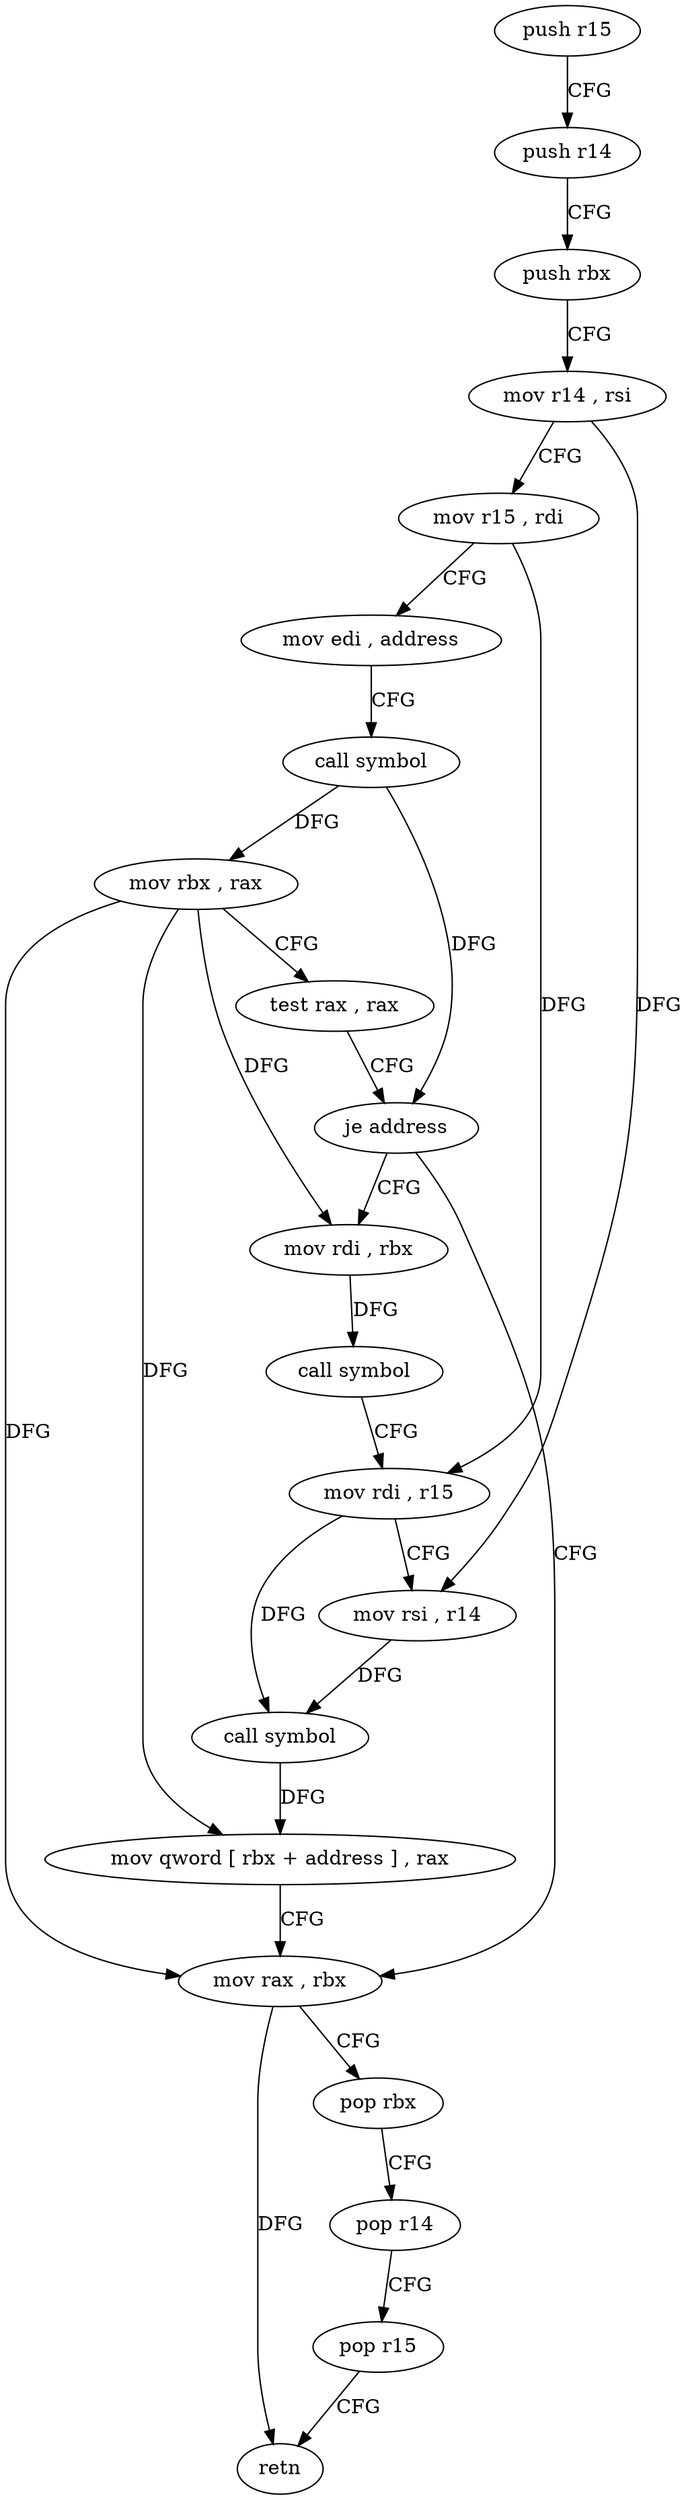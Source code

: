 digraph "func" {
"103600" [label = "push r15" ]
"103602" [label = "push r14" ]
"103604" [label = "push rbx" ]
"103605" [label = "mov r14 , rsi" ]
"103608" [label = "mov r15 , rdi" ]
"103611" [label = "mov edi , address" ]
"103616" [label = "call symbol" ]
"103621" [label = "mov rbx , rax" ]
"103624" [label = "test rax , rax" ]
"103627" [label = "je address" ]
"103652" [label = "mov rax , rbx" ]
"103629" [label = "mov rdi , rbx" ]
"103655" [label = "pop rbx" ]
"103656" [label = "pop r14" ]
"103658" [label = "pop r15" ]
"103660" [label = "retn" ]
"103632" [label = "call symbol" ]
"103637" [label = "mov rdi , r15" ]
"103640" [label = "mov rsi , r14" ]
"103643" [label = "call symbol" ]
"103648" [label = "mov qword [ rbx + address ] , rax" ]
"103600" -> "103602" [ label = "CFG" ]
"103602" -> "103604" [ label = "CFG" ]
"103604" -> "103605" [ label = "CFG" ]
"103605" -> "103608" [ label = "CFG" ]
"103605" -> "103640" [ label = "DFG" ]
"103608" -> "103611" [ label = "CFG" ]
"103608" -> "103637" [ label = "DFG" ]
"103611" -> "103616" [ label = "CFG" ]
"103616" -> "103621" [ label = "DFG" ]
"103616" -> "103627" [ label = "DFG" ]
"103621" -> "103624" [ label = "CFG" ]
"103621" -> "103652" [ label = "DFG" ]
"103621" -> "103629" [ label = "DFG" ]
"103621" -> "103648" [ label = "DFG" ]
"103624" -> "103627" [ label = "CFG" ]
"103627" -> "103652" [ label = "CFG" ]
"103627" -> "103629" [ label = "CFG" ]
"103652" -> "103655" [ label = "CFG" ]
"103652" -> "103660" [ label = "DFG" ]
"103629" -> "103632" [ label = "DFG" ]
"103655" -> "103656" [ label = "CFG" ]
"103656" -> "103658" [ label = "CFG" ]
"103658" -> "103660" [ label = "CFG" ]
"103632" -> "103637" [ label = "CFG" ]
"103637" -> "103640" [ label = "CFG" ]
"103637" -> "103643" [ label = "DFG" ]
"103640" -> "103643" [ label = "DFG" ]
"103643" -> "103648" [ label = "DFG" ]
"103648" -> "103652" [ label = "CFG" ]
}
